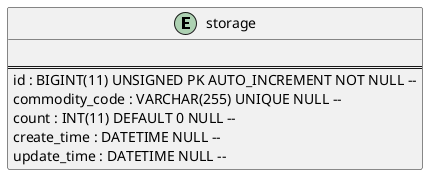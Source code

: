 PK
FK
UNIQUE
INDEX
IDGENERATOR
SEQUENCE
SOFTDELETE
ASBOOLEAN

@startuml storage

entity storage {
    
    ==
    id : BIGINT(11) UNSIGNED PK AUTO_INCREMENT NOT NULL -- 
    commodity_code : VARCHAR(255) UNIQUE NULL -- 
    count : INT(11) DEFAULT 0 NULL -- 
    create_time : DATETIME NULL -- 
    update_time : DATETIME NULL -- 
}

@enduml